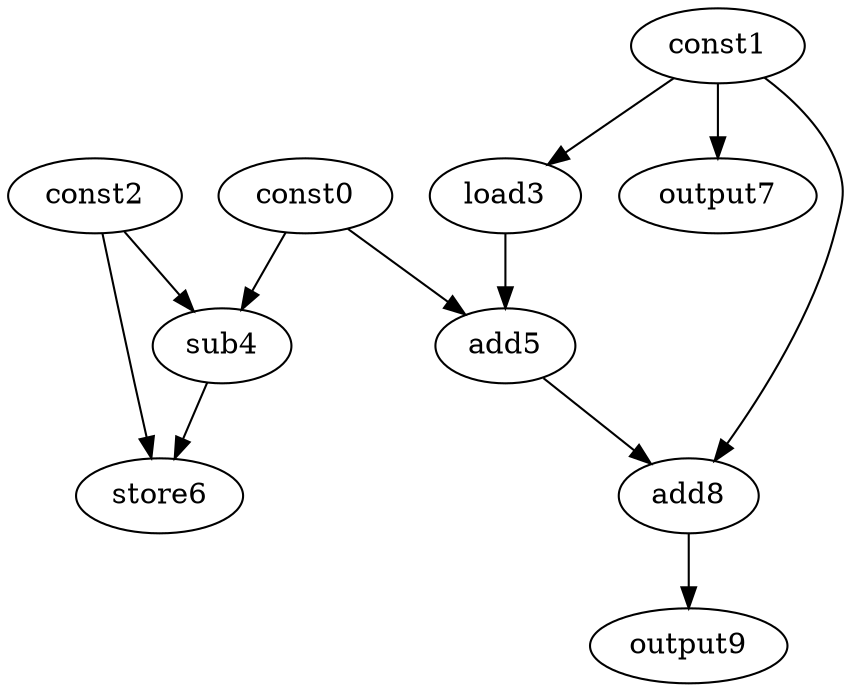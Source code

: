 digraph G { 
const0[opcode=const]; 
const1[opcode=const]; 
const2[opcode=const]; 
load3[opcode=load]; 
sub4[opcode=sub]; 
add5[opcode=add]; 
store6[opcode=store]; 
output7[opcode=output]; 
add8[opcode=add]; 
output9[opcode=output]; 
const1->load3[operand=0];
const0->sub4[operand=0];
const2->sub4[operand=1];
const1->output7[operand=0];
const0->add5[operand=0];
load3->add5[operand=1];
const2->store6[operand=0];
sub4->store6[operand=1];
const1->add8[operand=0];
add5->add8[operand=1];
add8->output9[operand=0];
}
